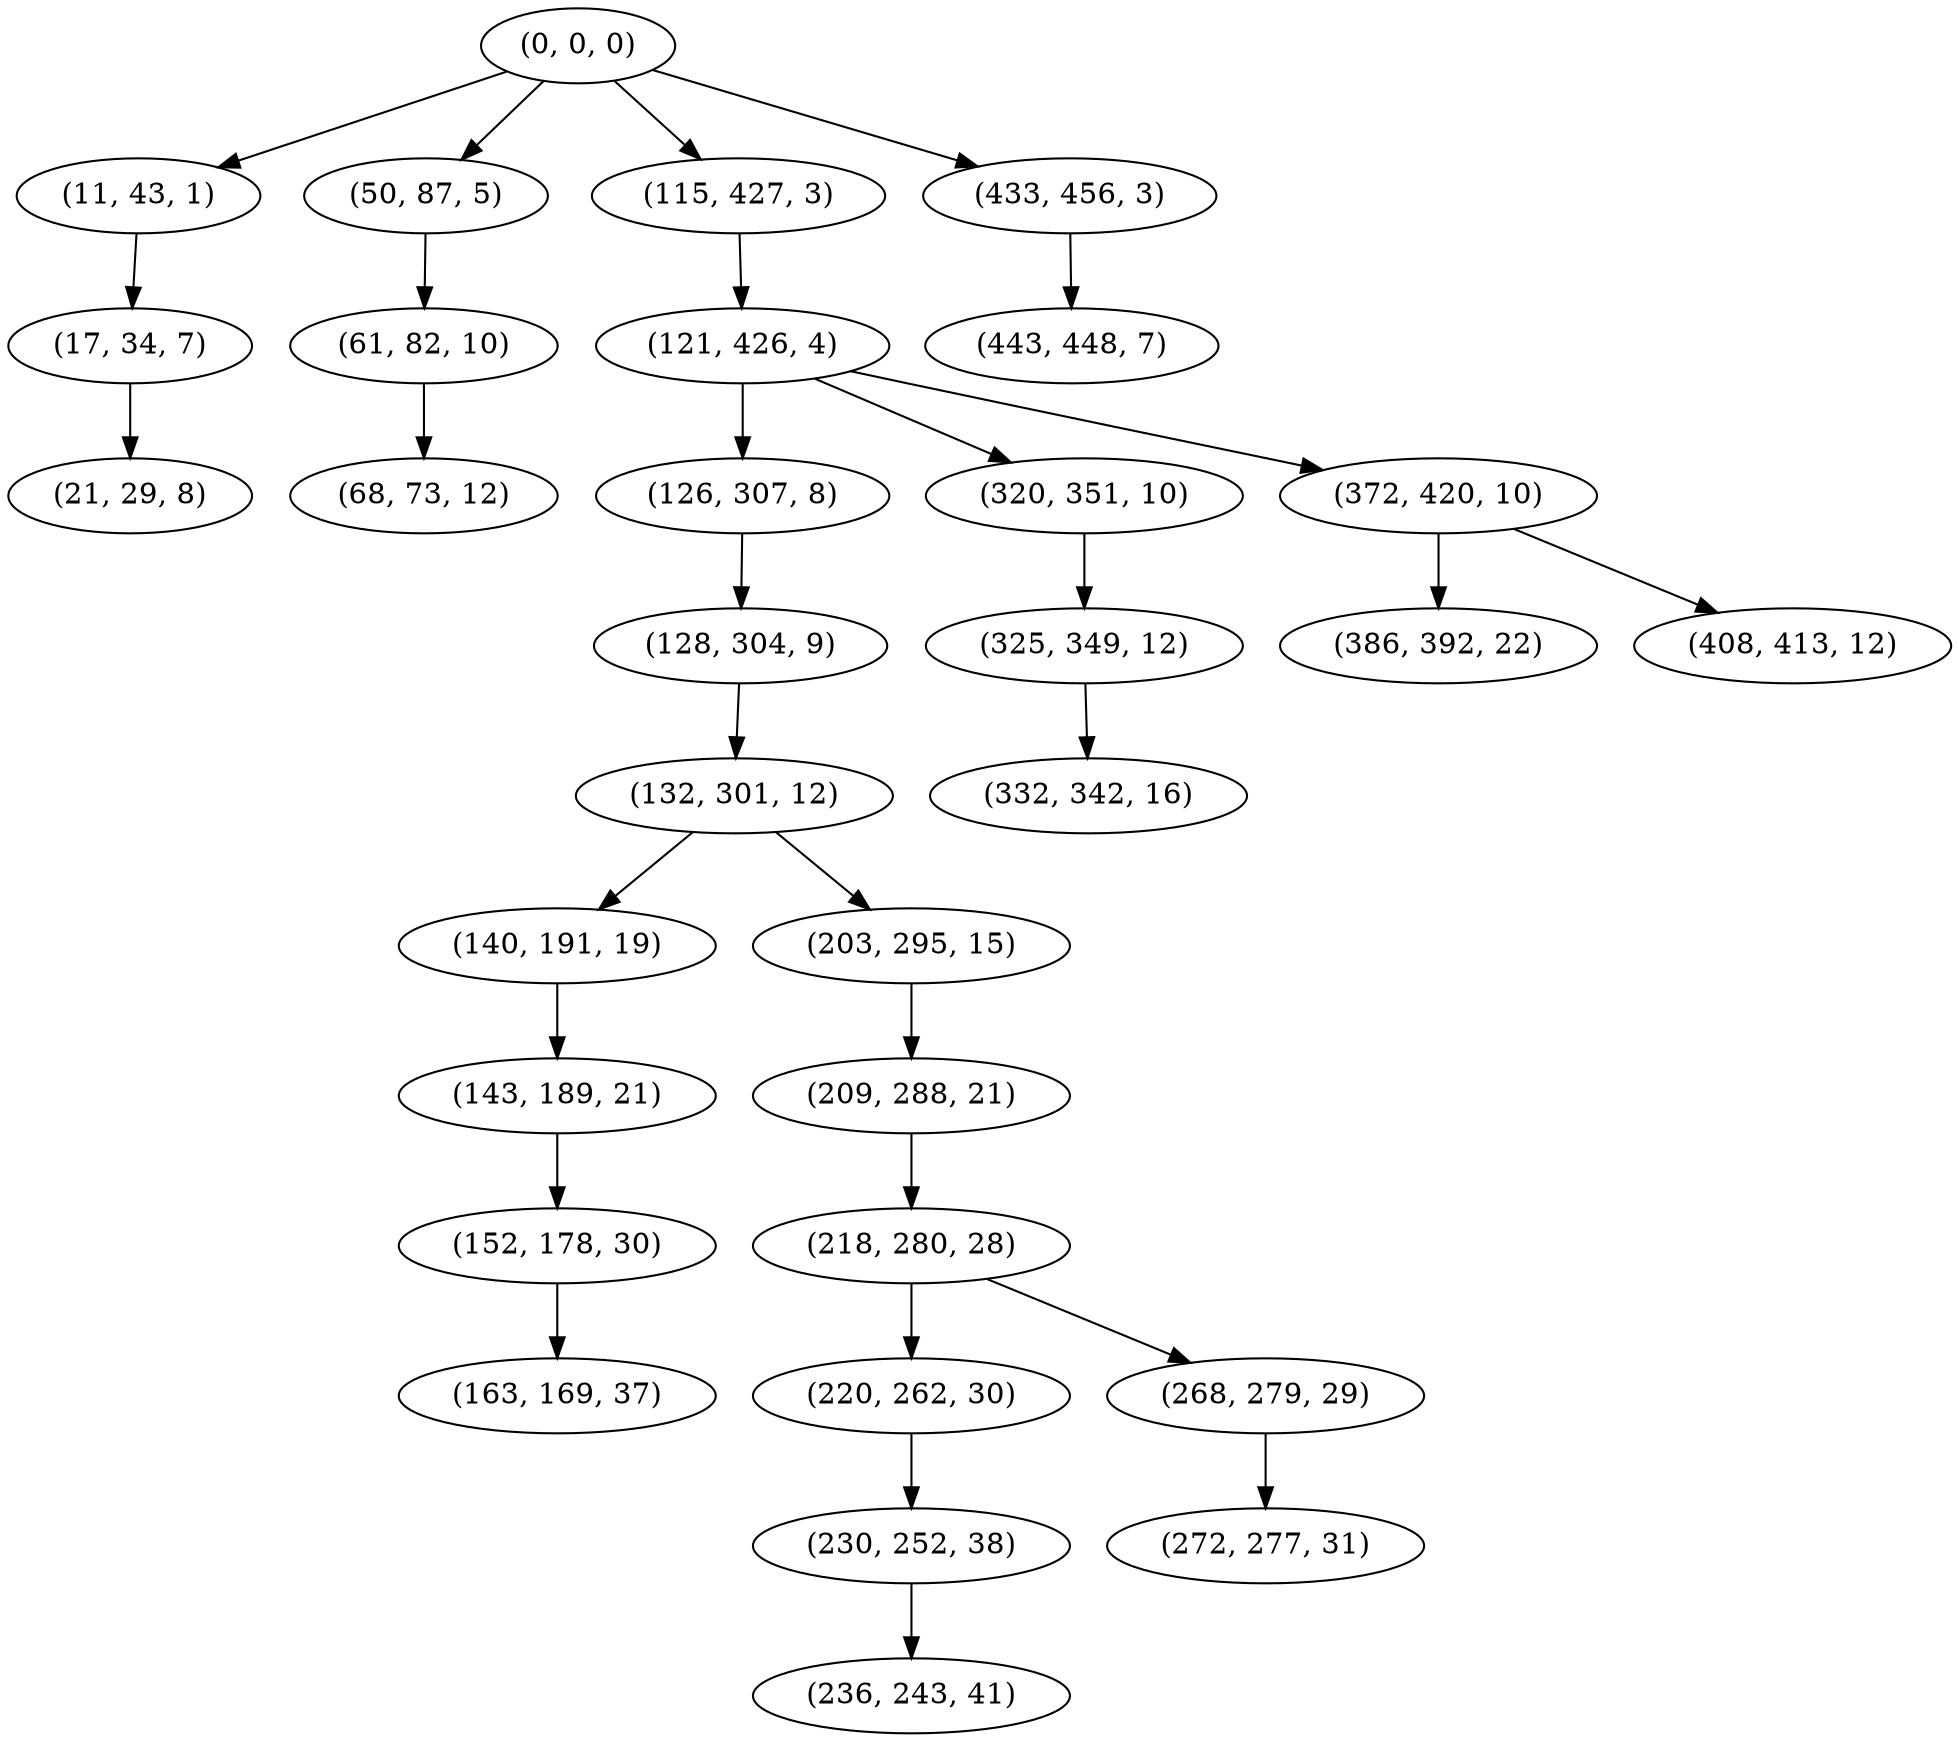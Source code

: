 digraph tree {
    "(0, 0, 0)";
    "(11, 43, 1)";
    "(17, 34, 7)";
    "(21, 29, 8)";
    "(50, 87, 5)";
    "(61, 82, 10)";
    "(68, 73, 12)";
    "(115, 427, 3)";
    "(121, 426, 4)";
    "(126, 307, 8)";
    "(128, 304, 9)";
    "(132, 301, 12)";
    "(140, 191, 19)";
    "(143, 189, 21)";
    "(152, 178, 30)";
    "(163, 169, 37)";
    "(203, 295, 15)";
    "(209, 288, 21)";
    "(218, 280, 28)";
    "(220, 262, 30)";
    "(230, 252, 38)";
    "(236, 243, 41)";
    "(268, 279, 29)";
    "(272, 277, 31)";
    "(320, 351, 10)";
    "(325, 349, 12)";
    "(332, 342, 16)";
    "(372, 420, 10)";
    "(386, 392, 22)";
    "(408, 413, 12)";
    "(433, 456, 3)";
    "(443, 448, 7)";
    "(0, 0, 0)" -> "(11, 43, 1)";
    "(0, 0, 0)" -> "(50, 87, 5)";
    "(0, 0, 0)" -> "(115, 427, 3)";
    "(0, 0, 0)" -> "(433, 456, 3)";
    "(11, 43, 1)" -> "(17, 34, 7)";
    "(17, 34, 7)" -> "(21, 29, 8)";
    "(50, 87, 5)" -> "(61, 82, 10)";
    "(61, 82, 10)" -> "(68, 73, 12)";
    "(115, 427, 3)" -> "(121, 426, 4)";
    "(121, 426, 4)" -> "(126, 307, 8)";
    "(121, 426, 4)" -> "(320, 351, 10)";
    "(121, 426, 4)" -> "(372, 420, 10)";
    "(126, 307, 8)" -> "(128, 304, 9)";
    "(128, 304, 9)" -> "(132, 301, 12)";
    "(132, 301, 12)" -> "(140, 191, 19)";
    "(132, 301, 12)" -> "(203, 295, 15)";
    "(140, 191, 19)" -> "(143, 189, 21)";
    "(143, 189, 21)" -> "(152, 178, 30)";
    "(152, 178, 30)" -> "(163, 169, 37)";
    "(203, 295, 15)" -> "(209, 288, 21)";
    "(209, 288, 21)" -> "(218, 280, 28)";
    "(218, 280, 28)" -> "(220, 262, 30)";
    "(218, 280, 28)" -> "(268, 279, 29)";
    "(220, 262, 30)" -> "(230, 252, 38)";
    "(230, 252, 38)" -> "(236, 243, 41)";
    "(268, 279, 29)" -> "(272, 277, 31)";
    "(320, 351, 10)" -> "(325, 349, 12)";
    "(325, 349, 12)" -> "(332, 342, 16)";
    "(372, 420, 10)" -> "(386, 392, 22)";
    "(372, 420, 10)" -> "(408, 413, 12)";
    "(433, 456, 3)" -> "(443, 448, 7)";
}
